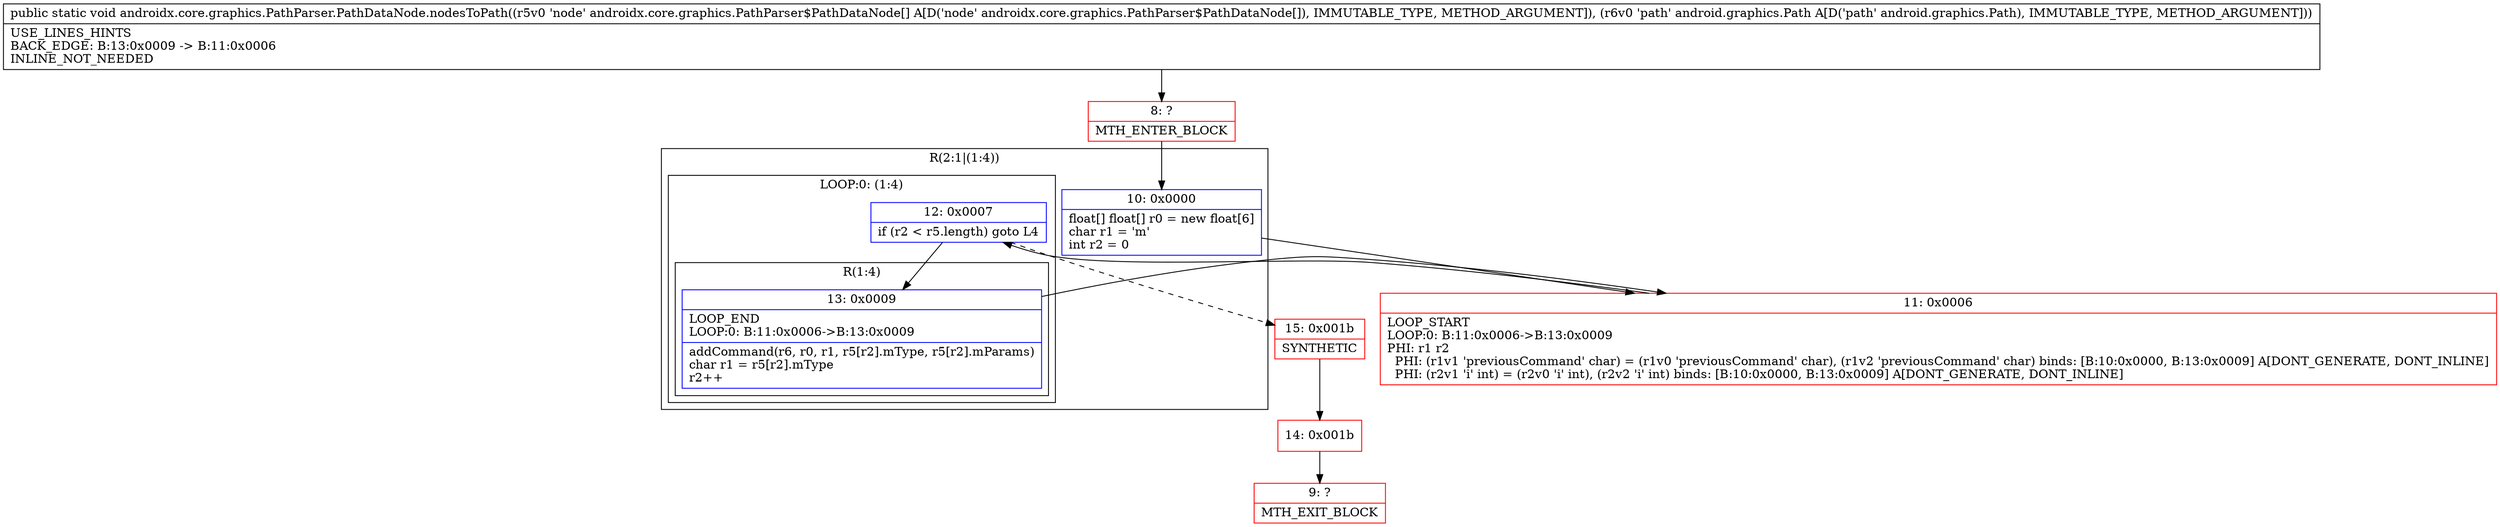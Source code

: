 digraph "CFG forandroidx.core.graphics.PathParser.PathDataNode.nodesToPath([Landroidx\/core\/graphics\/PathParser$PathDataNode;Landroid\/graphics\/Path;)V" {
subgraph cluster_Region_1855185711 {
label = "R(2:1|(1:4))";
node [shape=record,color=blue];
Node_10 [shape=record,label="{10\:\ 0x0000|float[] float[] r0 = new float[6]\lchar r1 = 'm'\lint r2 = 0\l}"];
subgraph cluster_LoopRegion_542868248 {
label = "LOOP:0: (1:4)";
node [shape=record,color=blue];
Node_12 [shape=record,label="{12\:\ 0x0007|if (r2 \< r5.length) goto L4\l}"];
subgraph cluster_Region_726646234 {
label = "R(1:4)";
node [shape=record,color=blue];
Node_13 [shape=record,label="{13\:\ 0x0009|LOOP_END\lLOOP:0: B:11:0x0006\-\>B:13:0x0009\l|addCommand(r6, r0, r1, r5[r2].mType, r5[r2].mParams)\lchar r1 = r5[r2].mType\lr2++\l}"];
}
}
}
Node_8 [shape=record,color=red,label="{8\:\ ?|MTH_ENTER_BLOCK\l}"];
Node_11 [shape=record,color=red,label="{11\:\ 0x0006|LOOP_START\lLOOP:0: B:11:0x0006\-\>B:13:0x0009\lPHI: r1 r2 \l  PHI: (r1v1 'previousCommand' char) = (r1v0 'previousCommand' char), (r1v2 'previousCommand' char) binds: [B:10:0x0000, B:13:0x0009] A[DONT_GENERATE, DONT_INLINE]\l  PHI: (r2v1 'i' int) = (r2v0 'i' int), (r2v2 'i' int) binds: [B:10:0x0000, B:13:0x0009] A[DONT_GENERATE, DONT_INLINE]\l}"];
Node_15 [shape=record,color=red,label="{15\:\ 0x001b|SYNTHETIC\l}"];
Node_14 [shape=record,color=red,label="{14\:\ 0x001b}"];
Node_9 [shape=record,color=red,label="{9\:\ ?|MTH_EXIT_BLOCK\l}"];
MethodNode[shape=record,label="{public static void androidx.core.graphics.PathParser.PathDataNode.nodesToPath((r5v0 'node' androidx.core.graphics.PathParser$PathDataNode[] A[D('node' androidx.core.graphics.PathParser$PathDataNode[]), IMMUTABLE_TYPE, METHOD_ARGUMENT]), (r6v0 'path' android.graphics.Path A[D('path' android.graphics.Path), IMMUTABLE_TYPE, METHOD_ARGUMENT]))  | USE_LINES_HINTS\lBACK_EDGE: B:13:0x0009 \-\> B:11:0x0006\lINLINE_NOT_NEEDED\l}"];
MethodNode -> Node_8;Node_10 -> Node_11;
Node_12 -> Node_13;
Node_12 -> Node_15[style=dashed];
Node_13 -> Node_11;
Node_8 -> Node_10;
Node_11 -> Node_12;
Node_15 -> Node_14;
Node_14 -> Node_9;
}

